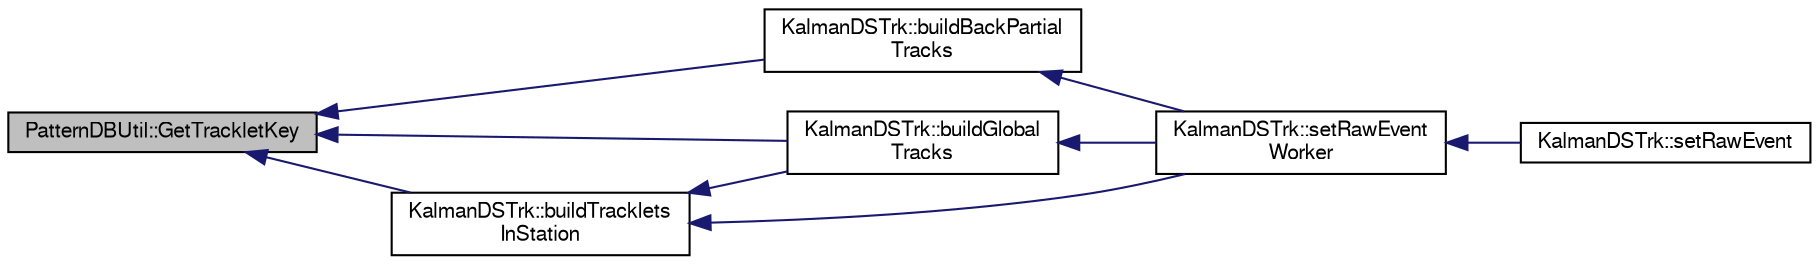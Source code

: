 digraph "PatternDBUtil::GetTrackletKey"
{
  bgcolor="transparent";
  edge [fontname="FreeSans",fontsize="10",labelfontname="FreeSans",labelfontsize="10"];
  node [fontname="FreeSans",fontsize="10",shape=record];
  rankdir="LR";
  Node1 [label="PatternDBUtil::GetTrackletKey",height=0.2,width=0.4,color="black", fillcolor="grey75", style="filled" fontcolor="black"];
  Node1 -> Node2 [dir="back",color="midnightblue",fontsize="10",style="solid",fontname="FreeSans"];
  Node2 [label="KalmanDSTrk::buildBackPartial\lTracks",height=0.2,width=0.4,color="black",URL="$db/daa/classKalmanDSTrk.html#a1d246a6aacb8828783f887e82bb74cd1"];
  Node2 -> Node3 [dir="back",color="midnightblue",fontsize="10",style="solid",fontname="FreeSans"];
  Node3 [label="KalmanDSTrk::setRawEvent\lWorker",height=0.2,width=0.4,color="black",URL="$db/daa/classKalmanDSTrk.html#a58ceb0cdcf685588b2a543d7a9c2bf9d"];
  Node3 -> Node4 [dir="back",color="midnightblue",fontsize="10",style="solid",fontname="FreeSans"];
  Node4 [label="KalmanDSTrk::setRawEvent",height=0.2,width=0.4,color="black",URL="$db/daa/classKalmanDSTrk.html#a67f1b61fbc3fbba52e10f4b06d4f8794"];
  Node1 -> Node5 [dir="back",color="midnightblue",fontsize="10",style="solid",fontname="FreeSans"];
  Node5 [label="KalmanDSTrk::buildGlobal\lTracks",height=0.2,width=0.4,color="black",URL="$db/daa/classKalmanDSTrk.html#adf4981f081f2606bf3412851eaa62eb0"];
  Node5 -> Node3 [dir="back",color="midnightblue",fontsize="10",style="solid",fontname="FreeSans"];
  Node1 -> Node6 [dir="back",color="midnightblue",fontsize="10",style="solid",fontname="FreeSans"];
  Node6 [label="KalmanDSTrk::buildTracklets\lInStation",height=0.2,width=0.4,color="black",URL="$db/daa/classKalmanDSTrk.html#ab77ac8dc274c5df2658d12c96494d29e",tooltip="Tracklet finding stuff. "];
  Node6 -> Node5 [dir="back",color="midnightblue",fontsize="10",style="solid",fontname="FreeSans"];
  Node6 -> Node3 [dir="back",color="midnightblue",fontsize="10",style="solid",fontname="FreeSans"];
}
